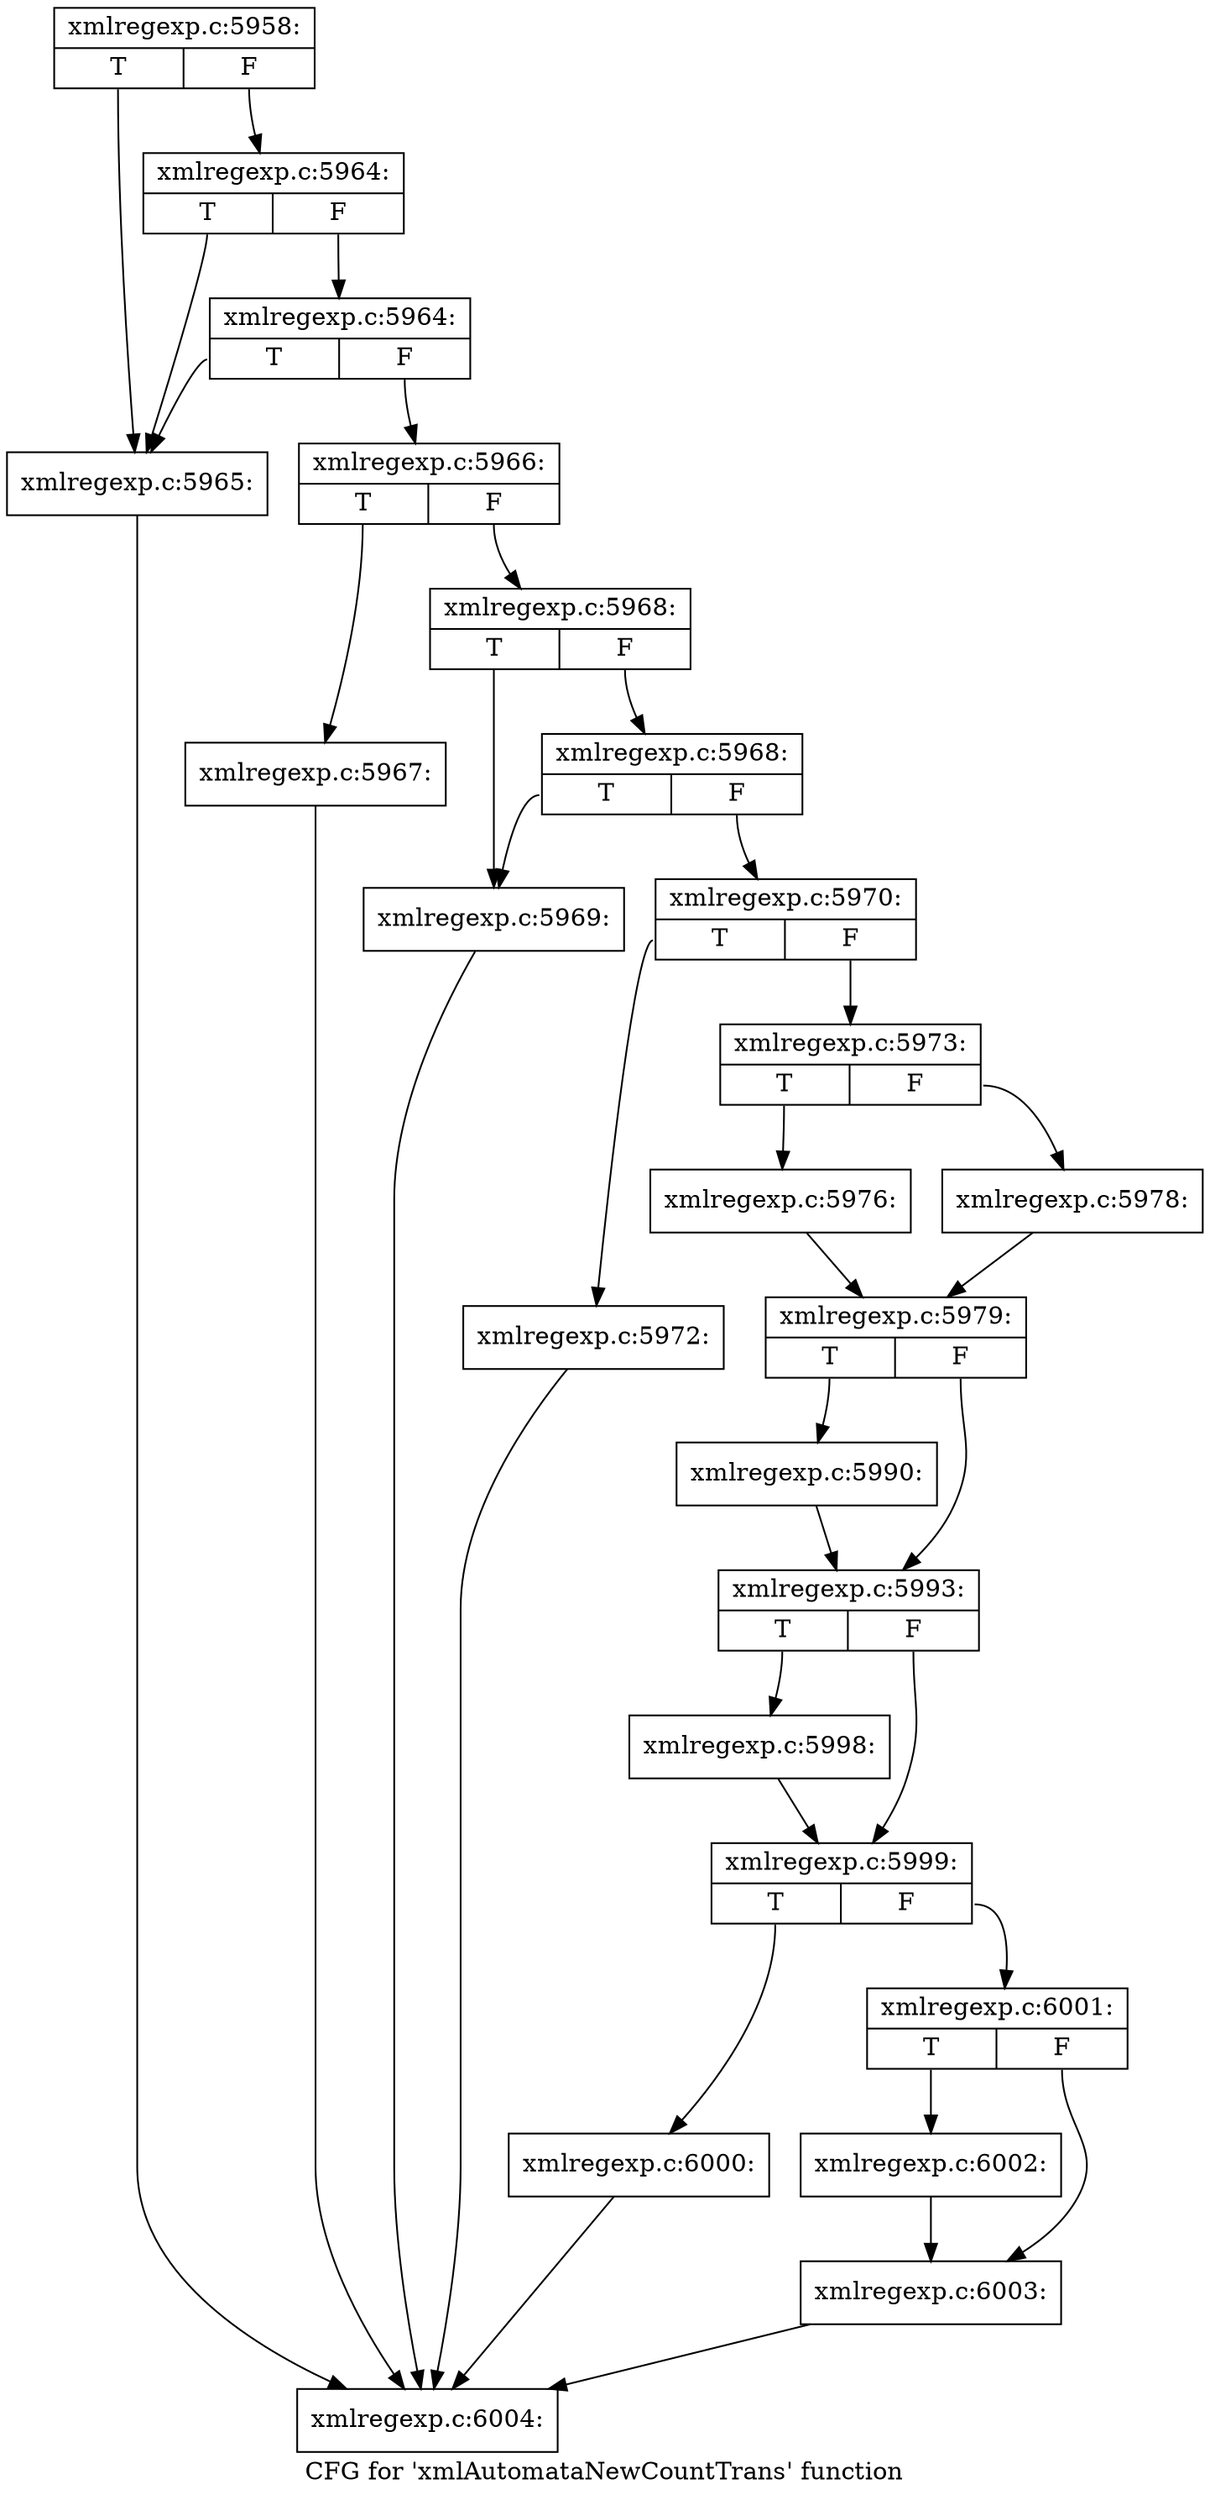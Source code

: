 digraph "CFG for 'xmlAutomataNewCountTrans' function" {
	label="CFG for 'xmlAutomataNewCountTrans' function";

	Node0x40fd850 [shape=record,label="{xmlregexp.c:5958:|{<s0>T|<s1>F}}"];
	Node0x40fd850:s0 -> Node0x40d2ab0;
	Node0x40fd850:s1 -> Node0x40d2bd0;
	Node0x40d2bd0 [shape=record,label="{xmlregexp.c:5964:|{<s0>T|<s1>F}}"];
	Node0x40d2bd0:s0 -> Node0x40d2ab0;
	Node0x40d2bd0:s1 -> Node0x40d2b50;
	Node0x40d2b50 [shape=record,label="{xmlregexp.c:5964:|{<s0>T|<s1>F}}"];
	Node0x40d2b50:s0 -> Node0x40d2ab0;
	Node0x40d2b50:s1 -> Node0x40d2b00;
	Node0x40d2ab0 [shape=record,label="{xmlregexp.c:5965:}"];
	Node0x40d2ab0 -> Node0x3f7a310;
	Node0x40d2b00 [shape=record,label="{xmlregexp.c:5966:|{<s0>T|<s1>F}}"];
	Node0x40d2b00:s0 -> Node0x40d3490;
	Node0x40d2b00:s1 -> Node0x40d34e0;
	Node0x40d3490 [shape=record,label="{xmlregexp.c:5967:}"];
	Node0x40d3490 -> Node0x3f7a310;
	Node0x40d34e0 [shape=record,label="{xmlregexp.c:5968:|{<s0>T|<s1>F}}"];
	Node0x40d34e0:s0 -> Node0x4111f90;
	Node0x40d34e0:s1 -> Node0x4112030;
	Node0x4112030 [shape=record,label="{xmlregexp.c:5968:|{<s0>T|<s1>F}}"];
	Node0x4112030:s0 -> Node0x4111f90;
	Node0x4112030:s1 -> Node0x4111fe0;
	Node0x4111f90 [shape=record,label="{xmlregexp.c:5969:}"];
	Node0x4111f90 -> Node0x3f7a310;
	Node0x4111fe0 [shape=record,label="{xmlregexp.c:5970:|{<s0>T|<s1>F}}"];
	Node0x4111fe0:s0 -> Node0x41129c0;
	Node0x4111fe0:s1 -> Node0x4112a10;
	Node0x41129c0 [shape=record,label="{xmlregexp.c:5972:}"];
	Node0x41129c0 -> Node0x3f7a310;
	Node0x4112a10 [shape=record,label="{xmlregexp.c:5973:|{<s0>T|<s1>F}}"];
	Node0x4112a10:s0 -> Node0x4113470;
	Node0x4112a10:s1 -> Node0x4113510;
	Node0x4113470 [shape=record,label="{xmlregexp.c:5976:}"];
	Node0x4113470 -> Node0x41134c0;
	Node0x4113510 [shape=record,label="{xmlregexp.c:5978:}"];
	Node0x4113510 -> Node0x41134c0;
	Node0x41134c0 [shape=record,label="{xmlregexp.c:5979:|{<s0>T|<s1>F}}"];
	Node0x41134c0:s0 -> Node0x4114d40;
	Node0x41134c0:s1 -> Node0x4114d90;
	Node0x4114d40 [shape=record,label="{xmlregexp.c:5990:}"];
	Node0x4114d40 -> Node0x4114d90;
	Node0x4114d90 [shape=record,label="{xmlregexp.c:5993:|{<s0>T|<s1>F}}"];
	Node0x4114d90:s0 -> Node0x4115ef0;
	Node0x4114d90:s1 -> Node0x4115f40;
	Node0x4115ef0 [shape=record,label="{xmlregexp.c:5998:}"];
	Node0x4115ef0 -> Node0x4115f40;
	Node0x4115f40 [shape=record,label="{xmlregexp.c:5999:|{<s0>T|<s1>F}}"];
	Node0x4115f40:s0 -> Node0x4116560;
	Node0x4115f40:s1 -> Node0x41165b0;
	Node0x4116560 [shape=record,label="{xmlregexp.c:6000:}"];
	Node0x4116560 -> Node0x3f7a310;
	Node0x41165b0 [shape=record,label="{xmlregexp.c:6001:|{<s0>T|<s1>F}}"];
	Node0x41165b0:s0 -> Node0x4116a10;
	Node0x41165b0:s1 -> Node0x4116a60;
	Node0x4116a10 [shape=record,label="{xmlregexp.c:6002:}"];
	Node0x4116a10 -> Node0x4116a60;
	Node0x4116a60 [shape=record,label="{xmlregexp.c:6003:}"];
	Node0x4116a60 -> Node0x3f7a310;
	Node0x3f7a310 [shape=record,label="{xmlregexp.c:6004:}"];
}
